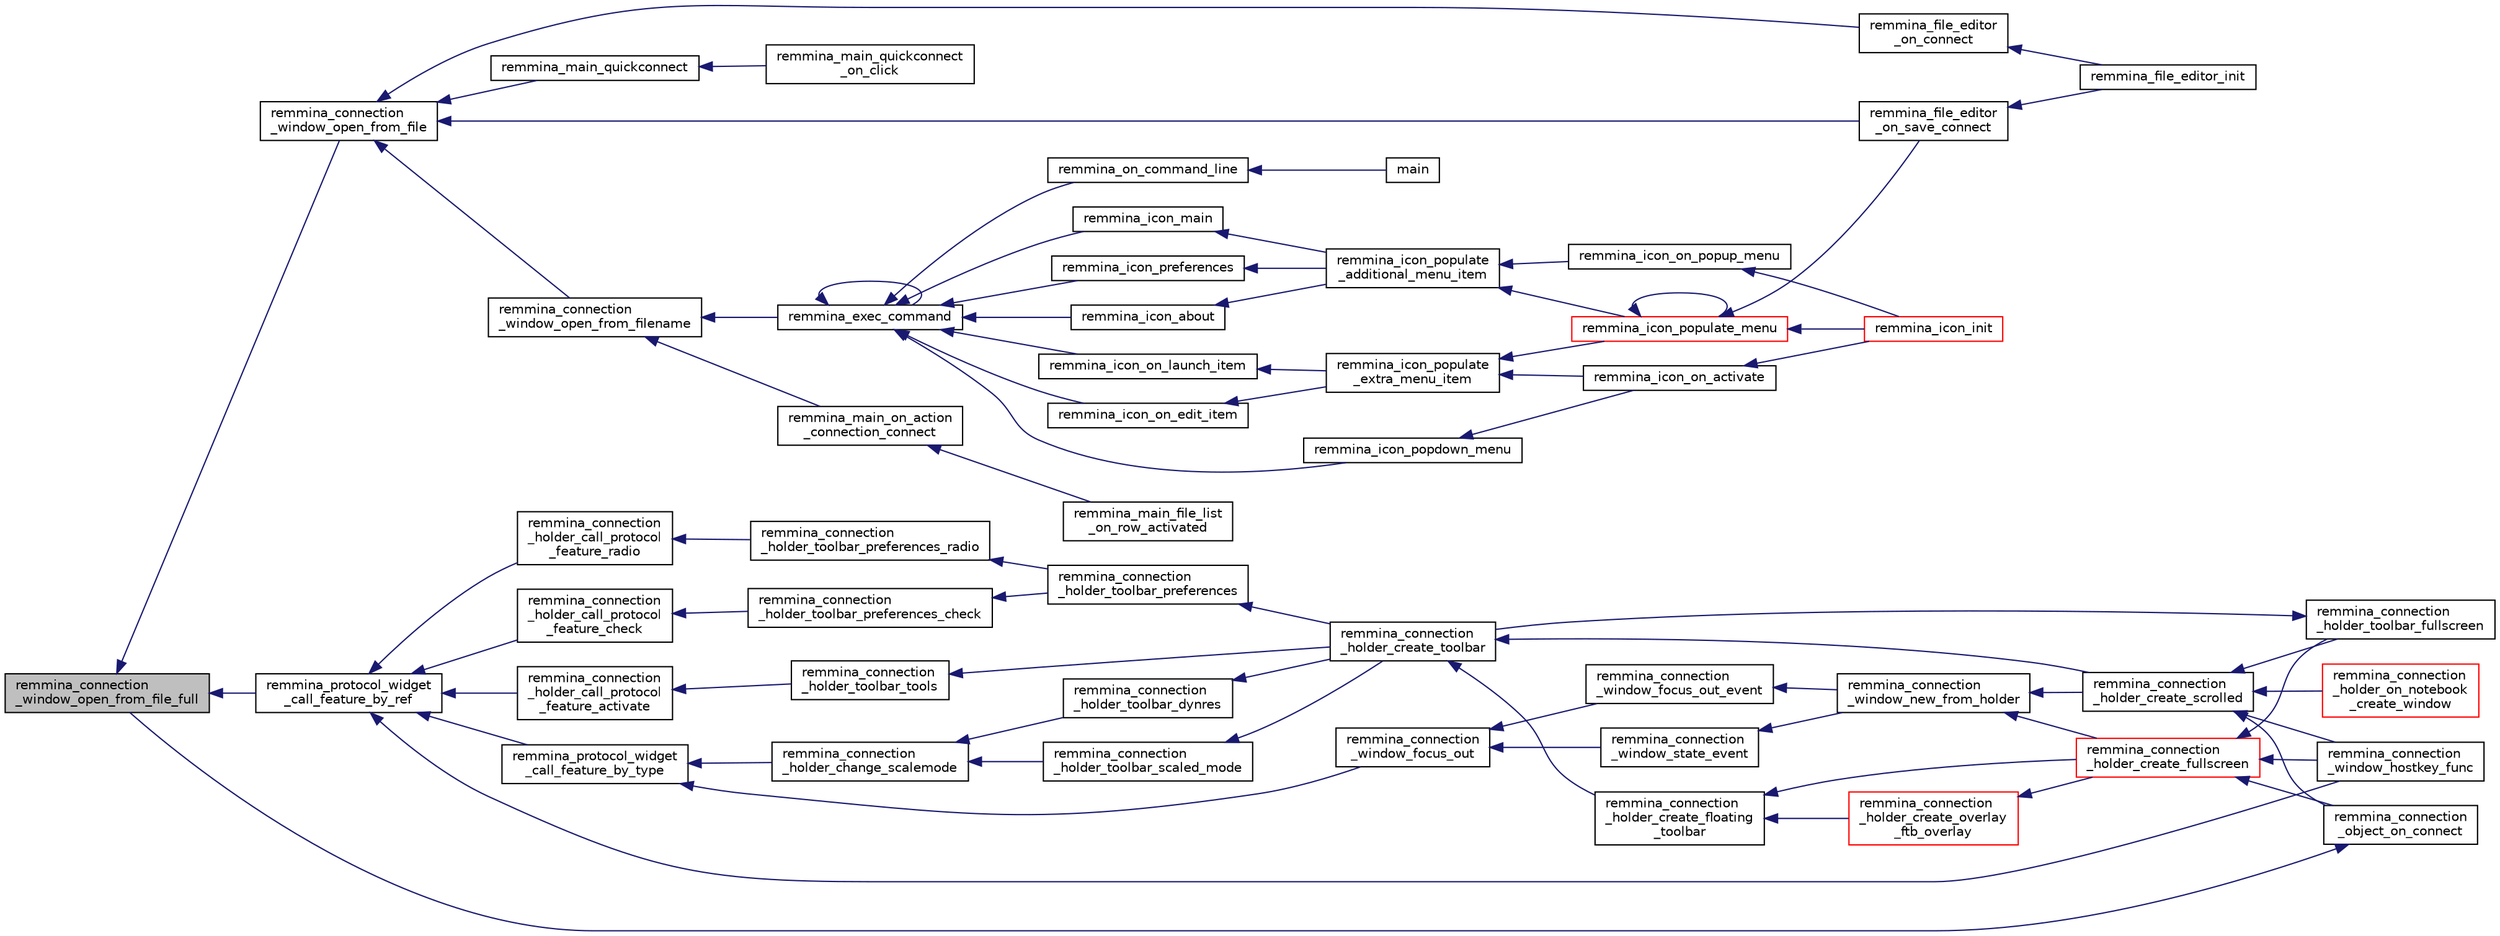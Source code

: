 digraph "remmina_connection_window_open_from_file_full"
{
  edge [fontname="Helvetica",fontsize="10",labelfontname="Helvetica",labelfontsize="10"];
  node [fontname="Helvetica",fontsize="10",shape=record];
  rankdir="LR";
  Node776 [label="remmina_connection\l_window_open_from_file_full",height=0.2,width=0.4,color="black", fillcolor="grey75", style="filled", fontcolor="black"];
  Node776 -> Node777 [dir="back",color="midnightblue",fontsize="10",style="solid",fontname="Helvetica"];
  Node777 [label="remmina_connection\l_window_open_from_file",height=0.2,width=0.4,color="black", fillcolor="white", style="filled",URL="$remmina__connection__window_8h.html#a1c7f722a89609523cc4de079cc82f23c"];
  Node777 -> Node778 [dir="back",color="midnightblue",fontsize="10",style="solid",fontname="Helvetica"];
  Node778 [label="remmina_connection\l_window_open_from_filename",height=0.2,width=0.4,color="black", fillcolor="white", style="filled",URL="$remmina__connection__window_8h.html#ab0ed27ef360efc7d92906cbabf9da5db"];
  Node778 -> Node779 [dir="back",color="midnightblue",fontsize="10",style="solid",fontname="Helvetica"];
  Node779 [label="remmina_exec_command",height=0.2,width=0.4,color="black", fillcolor="white", style="filled",URL="$remmina__exec_8h.html#a424cabdcff647797061e7482049d62a7"];
  Node779 -> Node780 [dir="back",color="midnightblue",fontsize="10",style="solid",fontname="Helvetica"];
  Node780 [label="remmina_on_command_line",height=0.2,width=0.4,color="black", fillcolor="white", style="filled",URL="$remmina_8c.html#aeb286fc5bd52ab5382ab8cb495dc2914"];
  Node780 -> Node781 [dir="back",color="midnightblue",fontsize="10",style="solid",fontname="Helvetica"];
  Node781 [label="main",height=0.2,width=0.4,color="black", fillcolor="white", style="filled",URL="$remmina_8c.html#a0ddf1224851353fc92bfbff6f499fa97"];
  Node779 -> Node779 [dir="back",color="midnightblue",fontsize="10",style="solid",fontname="Helvetica"];
  Node779 -> Node782 [dir="back",color="midnightblue",fontsize="10",style="solid",fontname="Helvetica"];
  Node782 [label="remmina_icon_main",height=0.2,width=0.4,color="black", fillcolor="white", style="filled",URL="$remmina__icon_8c.html#a920476110ab6410c8fc8cf734109e497"];
  Node782 -> Node783 [dir="back",color="midnightblue",fontsize="10",style="solid",fontname="Helvetica"];
  Node783 [label="remmina_icon_populate\l_additional_menu_item",height=0.2,width=0.4,color="black", fillcolor="white", style="filled",URL="$remmina__icon_8c.html#a8aaf73ed94cf20dcce1c7be26262cb56"];
  Node783 -> Node784 [dir="back",color="midnightblue",fontsize="10",style="solid",fontname="Helvetica"];
  Node784 [label="remmina_icon_populate_menu",height=0.2,width=0.4,color="red", fillcolor="white", style="filled",URL="$remmina__icon_8h.html#af80ed314f91d653237249d839c7fc3b2"];
  Node784 -> Node787 [dir="back",color="midnightblue",fontsize="10",style="solid",fontname="Helvetica"];
  Node787 [label="remmina_file_editor\l_on_save_connect",height=0.2,width=0.4,color="black", fillcolor="white", style="filled",URL="$remmina__file__editor_8c.html#a57224f3f69f04f398de563b71be6b18e"];
  Node787 -> Node786 [dir="back",color="midnightblue",fontsize="10",style="solid",fontname="Helvetica"];
  Node786 [label="remmina_file_editor_init",height=0.2,width=0.4,color="black", fillcolor="white", style="filled",URL="$remmina__file__editor_8c.html#a9afd8d41c66f547320930eb331f3124d"];
  Node784 -> Node784 [dir="back",color="midnightblue",fontsize="10",style="solid",fontname="Helvetica"];
  Node784 -> Node788 [dir="back",color="midnightblue",fontsize="10",style="solid",fontname="Helvetica"];
  Node788 [label="remmina_icon_init",height=0.2,width=0.4,color="red", fillcolor="white", style="filled",URL="$remmina__icon_8h.html#a741c81815e562f40672c4485172306d6"];
  Node783 -> Node792 [dir="back",color="midnightblue",fontsize="10",style="solid",fontname="Helvetica"];
  Node792 [label="remmina_icon_on_popup_menu",height=0.2,width=0.4,color="black", fillcolor="white", style="filled",URL="$remmina__icon_8c.html#a95b917790eeb38e48137018796bdda93"];
  Node792 -> Node788 [dir="back",color="midnightblue",fontsize="10",style="solid",fontname="Helvetica"];
  Node779 -> Node793 [dir="back",color="midnightblue",fontsize="10",style="solid",fontname="Helvetica"];
  Node793 [label="remmina_icon_preferences",height=0.2,width=0.4,color="black", fillcolor="white", style="filled",URL="$remmina__icon_8c.html#ad3b0e3d12e4854eae05b1afea19da404"];
  Node793 -> Node783 [dir="back",color="midnightblue",fontsize="10",style="solid",fontname="Helvetica"];
  Node779 -> Node794 [dir="back",color="midnightblue",fontsize="10",style="solid",fontname="Helvetica"];
  Node794 [label="remmina_icon_about",height=0.2,width=0.4,color="black", fillcolor="white", style="filled",URL="$remmina__icon_8c.html#a5cdf1958ef01e49889bcee2e90e2cf71"];
  Node794 -> Node783 [dir="back",color="midnightblue",fontsize="10",style="solid",fontname="Helvetica"];
  Node779 -> Node795 [dir="back",color="midnightblue",fontsize="10",style="solid",fontname="Helvetica"];
  Node795 [label="remmina_icon_on_launch_item",height=0.2,width=0.4,color="black", fillcolor="white", style="filled",URL="$remmina__icon_8c.html#ad1699688680e12abcfd5c74dd2f76d83"];
  Node795 -> Node796 [dir="back",color="midnightblue",fontsize="10",style="solid",fontname="Helvetica"];
  Node796 [label="remmina_icon_populate\l_extra_menu_item",height=0.2,width=0.4,color="black", fillcolor="white", style="filled",URL="$remmina__icon_8c.html#a2847311861df3a2f1c8bbcd35cf3fd6f"];
  Node796 -> Node784 [dir="back",color="midnightblue",fontsize="10",style="solid",fontname="Helvetica"];
  Node796 -> Node797 [dir="back",color="midnightblue",fontsize="10",style="solid",fontname="Helvetica"];
  Node797 [label="remmina_icon_on_activate",height=0.2,width=0.4,color="black", fillcolor="white", style="filled",URL="$remmina__icon_8c.html#af175fef31eb95974094088235b3a2b1d"];
  Node797 -> Node788 [dir="back",color="midnightblue",fontsize="10",style="solid",fontname="Helvetica"];
  Node779 -> Node798 [dir="back",color="midnightblue",fontsize="10",style="solid",fontname="Helvetica"];
  Node798 [label="remmina_icon_on_edit_item",height=0.2,width=0.4,color="black", fillcolor="white", style="filled",URL="$remmina__icon_8c.html#af8708120906a8dc41a7998ebf9ecd129"];
  Node798 -> Node796 [dir="back",color="midnightblue",fontsize="10",style="solid",fontname="Helvetica"];
  Node779 -> Node799 [dir="back",color="midnightblue",fontsize="10",style="solid",fontname="Helvetica"];
  Node799 [label="remmina_icon_popdown_menu",height=0.2,width=0.4,color="black", fillcolor="white", style="filled",URL="$remmina__icon_8c.html#a444be76e3c3a065279c5f9abc7fae833"];
  Node799 -> Node797 [dir="back",color="midnightblue",fontsize="10",style="solid",fontname="Helvetica"];
  Node778 -> Node800 [dir="back",color="midnightblue",fontsize="10",style="solid",fontname="Helvetica"];
  Node800 [label="remmina_main_on_action\l_connection_connect",height=0.2,width=0.4,color="black", fillcolor="white", style="filled",URL="$remmina__main_8c.html#ae023d1cb099a4f7bee79f13760566cbf"];
  Node800 -> Node801 [dir="back",color="midnightblue",fontsize="10",style="solid",fontname="Helvetica"];
  Node801 [label="remmina_main_file_list\l_on_row_activated",height=0.2,width=0.4,color="black", fillcolor="white", style="filled",URL="$remmina__main_8c.html#aba1a89a2400c5cc8373c6bd34602ac10"];
  Node777 -> Node802 [dir="back",color="midnightblue",fontsize="10",style="solid",fontname="Helvetica"];
  Node802 [label="remmina_file_editor\l_on_connect",height=0.2,width=0.4,color="black", fillcolor="white", style="filled",URL="$remmina__file__editor_8c.html#a73b8581fd1fd77532b748d91a2951f25"];
  Node802 -> Node786 [dir="back",color="midnightblue",fontsize="10",style="solid",fontname="Helvetica"];
  Node777 -> Node787 [dir="back",color="midnightblue",fontsize="10",style="solid",fontname="Helvetica"];
  Node777 -> Node803 [dir="back",color="midnightblue",fontsize="10",style="solid",fontname="Helvetica"];
  Node803 [label="remmina_main_quickconnect",height=0.2,width=0.4,color="black", fillcolor="white", style="filled",URL="$remmina__main_8c.html#a802458852abacebfb16f1f4295806a01"];
  Node803 -> Node804 [dir="back",color="midnightblue",fontsize="10",style="solid",fontname="Helvetica"];
  Node804 [label="remmina_main_quickconnect\l_on_click",height=0.2,width=0.4,color="black", fillcolor="white", style="filled",URL="$remmina__main_8c.html#a210e9e04c7c97cc86412044de31f659d"];
  Node776 -> Node805 [dir="back",color="midnightblue",fontsize="10",style="solid",fontname="Helvetica"];
  Node805 [label="remmina_protocol_widget\l_call_feature_by_ref",height=0.2,width=0.4,color="black", fillcolor="white", style="filled",URL="$remmina__protocol__widget_8h.html#a605b69a9aa4393024369cc5070488692"];
  Node805 -> Node806 [dir="back",color="midnightblue",fontsize="10",style="solid",fontname="Helvetica"];
  Node806 [label="remmina_connection\l_holder_call_protocol\l_feature_radio",height=0.2,width=0.4,color="black", fillcolor="white", style="filled",URL="$remmina__connection__window_8c.html#a86280cb973101817f7410af393bc2f98"];
  Node806 -> Node807 [dir="back",color="midnightblue",fontsize="10",style="solid",fontname="Helvetica"];
  Node807 [label="remmina_connection\l_holder_toolbar_preferences_radio",height=0.2,width=0.4,color="black", fillcolor="white", style="filled",URL="$remmina__connection__window_8c.html#a1ddab4aacc284c606ab237eae9c0b5a9"];
  Node807 -> Node808 [dir="back",color="midnightblue",fontsize="10",style="solid",fontname="Helvetica"];
  Node808 [label="remmina_connection\l_holder_toolbar_preferences",height=0.2,width=0.4,color="black", fillcolor="white", style="filled",URL="$remmina__connection__window_8c.html#a78ec7d6e66d6e6569c1a9a0230c74bc8"];
  Node808 -> Node809 [dir="back",color="midnightblue",fontsize="10",style="solid",fontname="Helvetica"];
  Node809 [label="remmina_connection\l_holder_create_toolbar",height=0.2,width=0.4,color="black", fillcolor="white", style="filled",URL="$remmina__connection__window_8c.html#af8138da72278e9e9000276e08a6fd984"];
  Node809 -> Node810 [dir="back",color="midnightblue",fontsize="10",style="solid",fontname="Helvetica"];
  Node810 [label="remmina_connection\l_holder_create_floating\l_toolbar",height=0.2,width=0.4,color="black", fillcolor="white", style="filled",URL="$remmina__connection__window_8c.html#a967dca6c1876afc3e6bcb763f9709d43"];
  Node810 -> Node811 [dir="back",color="midnightblue",fontsize="10",style="solid",fontname="Helvetica"];
  Node811 [label="remmina_connection\l_holder_create_overlay\l_ftb_overlay",height=0.2,width=0.4,color="red", fillcolor="white", style="filled",URL="$remmina__connection__window_8c.html#ab2edcb806312b3367c70fbb13c383ae0"];
  Node811 -> Node813 [dir="back",color="midnightblue",fontsize="10",style="solid",fontname="Helvetica"];
  Node813 [label="remmina_connection\l_holder_create_fullscreen",height=0.2,width=0.4,color="red", fillcolor="white", style="filled",URL="$remmina__connection__window_8c.html#ae67ca4d276339723c1ff87fc224eaccf"];
  Node813 -> Node814 [dir="back",color="midnightblue",fontsize="10",style="solid",fontname="Helvetica"];
  Node814 [label="remmina_connection\l_holder_toolbar_fullscreen",height=0.2,width=0.4,color="black", fillcolor="white", style="filled",URL="$remmina__connection__window_8c.html#a02ac20f50f1b7b816bd7208127efdbee"];
  Node814 -> Node809 [dir="back",color="midnightblue",fontsize="10",style="solid",fontname="Helvetica"];
  Node813 -> Node818 [dir="back",color="midnightblue",fontsize="10",style="solid",fontname="Helvetica"];
  Node818 [label="remmina_connection\l_window_hostkey_func",height=0.2,width=0.4,color="black", fillcolor="white", style="filled",URL="$remmina__connection__window_8c.html#abef663d930076deb3105f86dabe2a9c3"];
  Node813 -> Node819 [dir="back",color="midnightblue",fontsize="10",style="solid",fontname="Helvetica"];
  Node819 [label="remmina_connection\l_object_on_connect",height=0.2,width=0.4,color="black", fillcolor="white", style="filled",URL="$remmina__connection__window_8c.html#a0ad685a873ecef95ec13caba17e0c22e"];
  Node819 -> Node776 [dir="back",color="midnightblue",fontsize="10",style="solid",fontname="Helvetica"];
  Node810 -> Node813 [dir="back",color="midnightblue",fontsize="10",style="solid",fontname="Helvetica"];
  Node809 -> Node820 [dir="back",color="midnightblue",fontsize="10",style="solid",fontname="Helvetica"];
  Node820 [label="remmina_connection\l_holder_create_scrolled",height=0.2,width=0.4,color="black", fillcolor="white", style="filled",URL="$remmina__connection__window_8c.html#a57b3656c37df65d276ddd50a16906dc7"];
  Node820 -> Node814 [dir="back",color="midnightblue",fontsize="10",style="solid",fontname="Helvetica"];
  Node820 -> Node821 [dir="back",color="midnightblue",fontsize="10",style="solid",fontname="Helvetica"];
  Node821 [label="remmina_connection\l_holder_on_notebook\l_create_window",height=0.2,width=0.4,color="red", fillcolor="white", style="filled",URL="$remmina__connection__window_8c.html#a2f5fc595c1aad851962aa58e2009bcce"];
  Node820 -> Node818 [dir="back",color="midnightblue",fontsize="10",style="solid",fontname="Helvetica"];
  Node820 -> Node819 [dir="back",color="midnightblue",fontsize="10",style="solid",fontname="Helvetica"];
  Node805 -> Node823 [dir="back",color="midnightblue",fontsize="10",style="solid",fontname="Helvetica"];
  Node823 [label="remmina_connection\l_holder_call_protocol\l_feature_check",height=0.2,width=0.4,color="black", fillcolor="white", style="filled",URL="$remmina__connection__window_8c.html#a8d924ded7fe147df8b5f113e2fb1d6e7"];
  Node823 -> Node824 [dir="back",color="midnightblue",fontsize="10",style="solid",fontname="Helvetica"];
  Node824 [label="remmina_connection\l_holder_toolbar_preferences_check",height=0.2,width=0.4,color="black", fillcolor="white", style="filled",URL="$remmina__connection__window_8c.html#ada0dce340f5f1484c496a2357e8a2c69"];
  Node824 -> Node808 [dir="back",color="midnightblue",fontsize="10",style="solid",fontname="Helvetica"];
  Node805 -> Node825 [dir="back",color="midnightblue",fontsize="10",style="solid",fontname="Helvetica"];
  Node825 [label="remmina_connection\l_holder_call_protocol\l_feature_activate",height=0.2,width=0.4,color="black", fillcolor="white", style="filled",URL="$remmina__connection__window_8c.html#a4507b43c6fd10bc68d9512c6b253a552"];
  Node825 -> Node826 [dir="back",color="midnightblue",fontsize="10",style="solid",fontname="Helvetica"];
  Node826 [label="remmina_connection\l_holder_toolbar_tools",height=0.2,width=0.4,color="black", fillcolor="white", style="filled",URL="$remmina__connection__window_8c.html#a51cc0b2274049920f67c71047bd76213"];
  Node826 -> Node809 [dir="back",color="midnightblue",fontsize="10",style="solid",fontname="Helvetica"];
  Node805 -> Node818 [dir="back",color="midnightblue",fontsize="10",style="solid",fontname="Helvetica"];
  Node805 -> Node827 [dir="back",color="midnightblue",fontsize="10",style="solid",fontname="Helvetica"];
  Node827 [label="remmina_protocol_widget\l_call_feature_by_type",height=0.2,width=0.4,color="black", fillcolor="white", style="filled",URL="$remmina__protocol__widget_8h.html#a6a630e96e5b914d60d678ae8eaad4cd9"];
  Node827 -> Node828 [dir="back",color="midnightblue",fontsize="10",style="solid",fontname="Helvetica"];
  Node828 [label="remmina_connection\l_holder_change_scalemode",height=0.2,width=0.4,color="black", fillcolor="white", style="filled",URL="$remmina__connection__window_8c.html#a5565ebedf82eb9f2d54b7f447b4c930e"];
  Node828 -> Node829 [dir="back",color="midnightblue",fontsize="10",style="solid",fontname="Helvetica"];
  Node829 [label="remmina_connection\l_holder_toolbar_dynres",height=0.2,width=0.4,color="black", fillcolor="white", style="filled",URL="$remmina__connection__window_8c.html#a576e3800c7371f63b27e3832848ac4e5"];
  Node829 -> Node809 [dir="back",color="midnightblue",fontsize="10",style="solid",fontname="Helvetica"];
  Node828 -> Node830 [dir="back",color="midnightblue",fontsize="10",style="solid",fontname="Helvetica"];
  Node830 [label="remmina_connection\l_holder_toolbar_scaled_mode",height=0.2,width=0.4,color="black", fillcolor="white", style="filled",URL="$remmina__connection__window_8c.html#ad6136dd7c0867a5a5f1c0b0645632ee4"];
  Node830 -> Node809 [dir="back",color="midnightblue",fontsize="10",style="solid",fontname="Helvetica"];
  Node827 -> Node831 [dir="back",color="midnightblue",fontsize="10",style="solid",fontname="Helvetica"];
  Node831 [label="remmina_connection\l_window_focus_out",height=0.2,width=0.4,color="black", fillcolor="white", style="filled",URL="$remmina__connection__window_8c.html#a8c242e0a7ee57ed79099c330d696b43f"];
  Node831 -> Node832 [dir="back",color="midnightblue",fontsize="10",style="solid",fontname="Helvetica"];
  Node832 [label="remmina_connection\l_window_focus_out_event",height=0.2,width=0.4,color="black", fillcolor="white", style="filled",URL="$remmina__connection__window_8c.html#a539828a1dd435bee083d82136691176c"];
  Node832 -> Node833 [dir="back",color="midnightblue",fontsize="10",style="solid",fontname="Helvetica"];
  Node833 [label="remmina_connection\l_window_new_from_holder",height=0.2,width=0.4,color="black", fillcolor="white", style="filled",URL="$remmina__connection__window_8c.html#a0ff4775a640861c11f2bc9f4e4680ed5"];
  Node833 -> Node820 [dir="back",color="midnightblue",fontsize="10",style="solid",fontname="Helvetica"];
  Node833 -> Node813 [dir="back",color="midnightblue",fontsize="10",style="solid",fontname="Helvetica"];
  Node831 -> Node834 [dir="back",color="midnightblue",fontsize="10",style="solid",fontname="Helvetica"];
  Node834 [label="remmina_connection\l_window_state_event",height=0.2,width=0.4,color="black", fillcolor="white", style="filled",URL="$remmina__connection__window_8c.html#a174d5b1e983a96c98aae2e8078f462bd"];
  Node834 -> Node833 [dir="back",color="midnightblue",fontsize="10",style="solid",fontname="Helvetica"];
}
